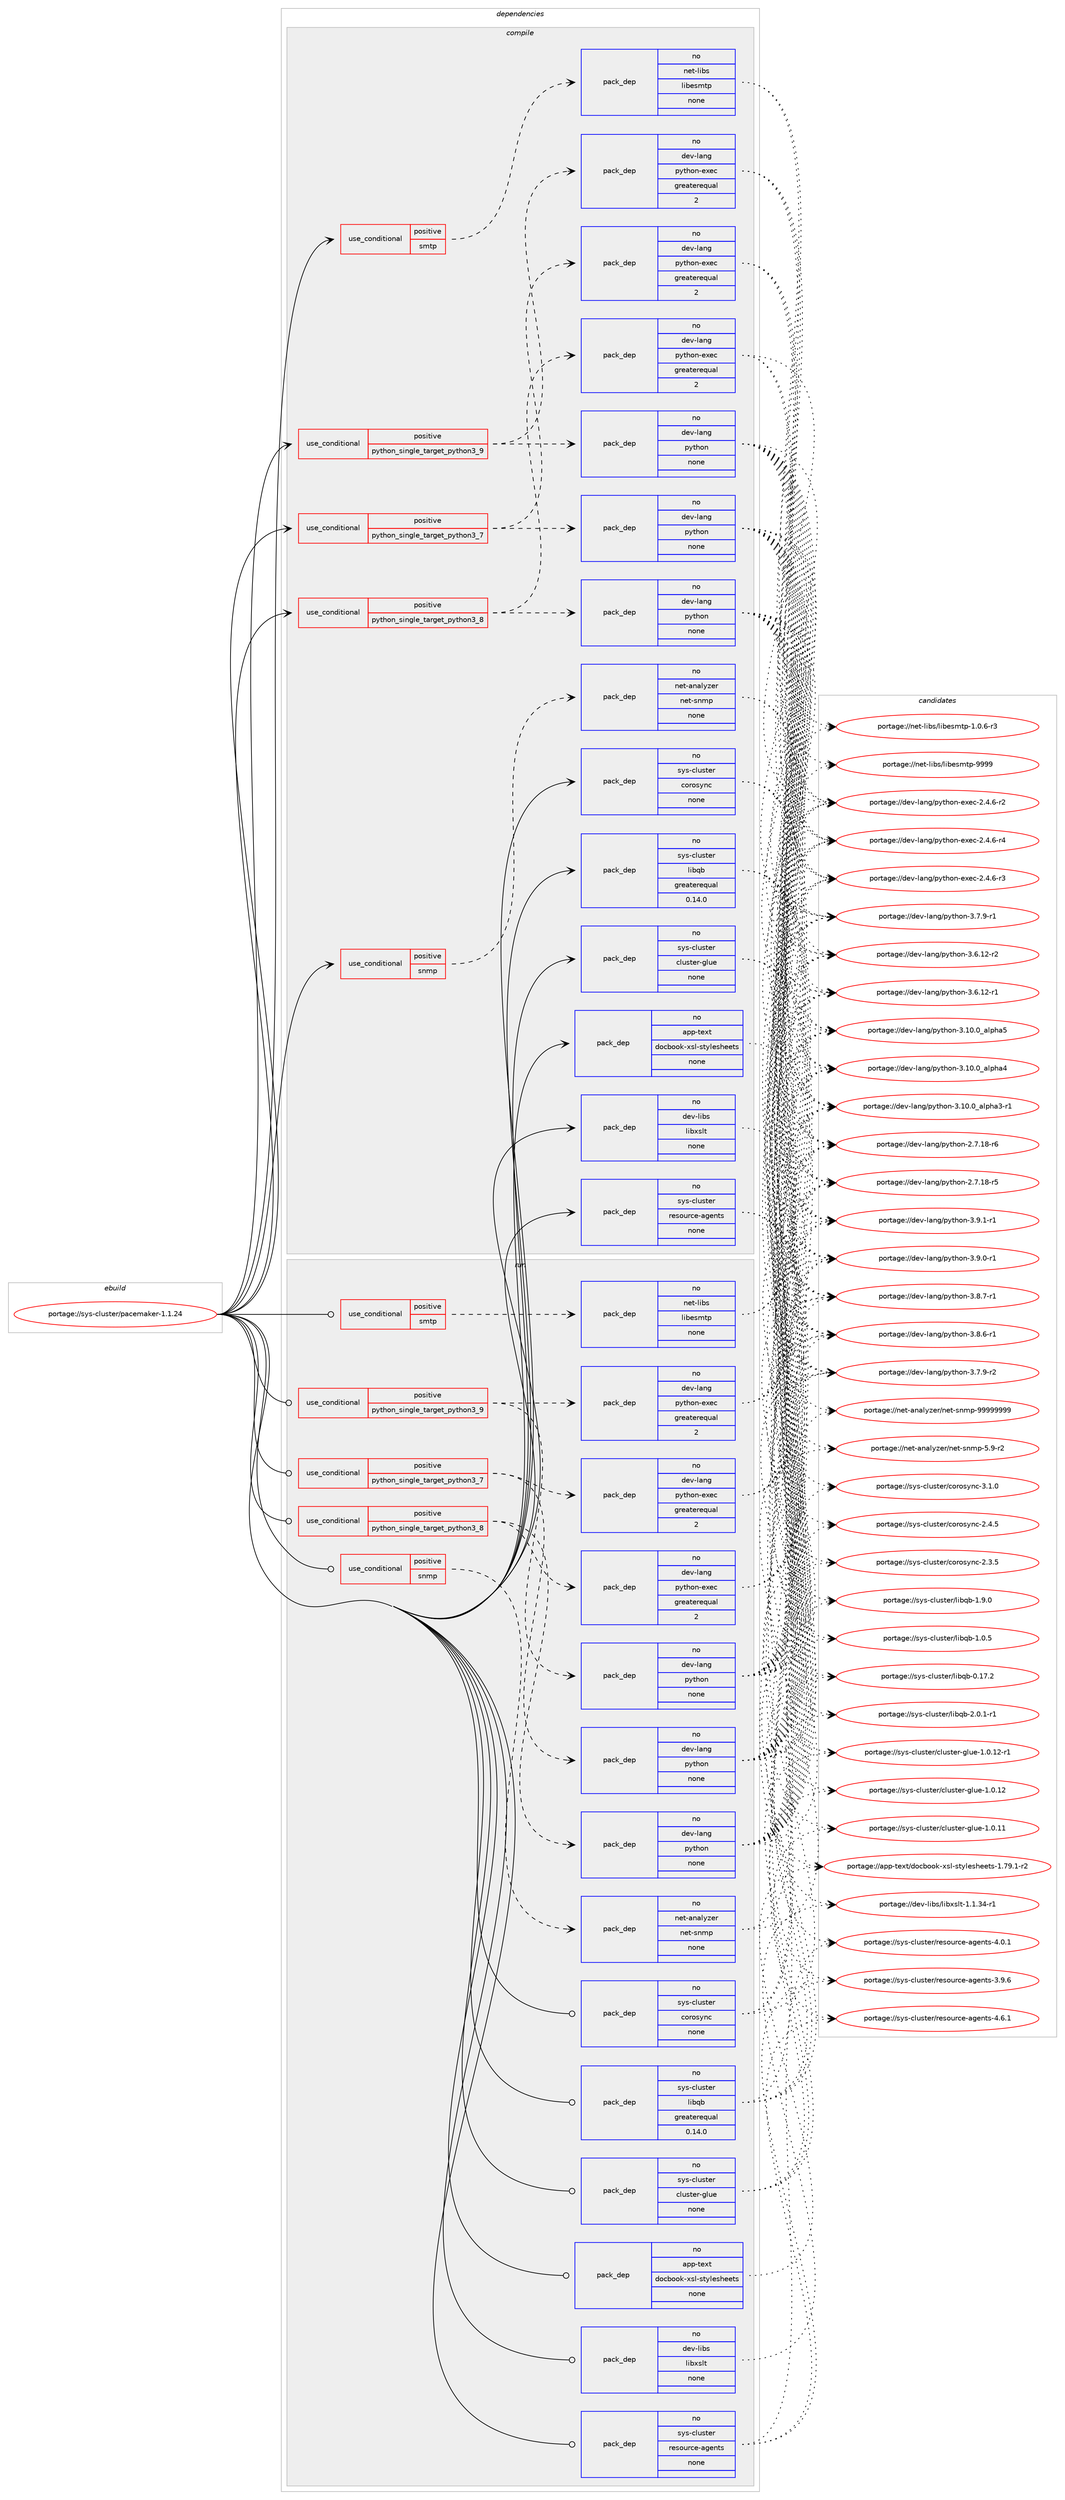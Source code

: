 digraph prolog {

# *************
# Graph options
# *************

newrank=true;
concentrate=true;
compound=true;
graph [rankdir=LR,fontname=Helvetica,fontsize=10,ranksep=1.5];#, ranksep=2.5, nodesep=0.2];
edge  [arrowhead=vee];
node  [fontname=Helvetica,fontsize=10];

# **********
# The ebuild
# **********

subgraph cluster_leftcol {
color=gray;
rank=same;
label=<<i>ebuild</i>>;
id [label="portage://sys-cluster/pacemaker-1.1.24", color=red, width=4, href="../sys-cluster/pacemaker-1.1.24.svg"];
}

# ****************
# The dependencies
# ****************

subgraph cluster_midcol {
color=gray;
label=<<i>dependencies</i>>;
subgraph cluster_compile {
fillcolor="#eeeeee";
style=filled;
label=<<i>compile</i>>;
subgraph cond2351 {
dependency7975 [label=<<TABLE BORDER="0" CELLBORDER="1" CELLSPACING="0" CELLPADDING="4"><TR><TD ROWSPAN="3" CELLPADDING="10">use_conditional</TD></TR><TR><TD>positive</TD></TR><TR><TD>python_single_target_python3_7</TD></TR></TABLE>>, shape=none, color=red];
subgraph pack5524 {
dependency7976 [label=<<TABLE BORDER="0" CELLBORDER="1" CELLSPACING="0" CELLPADDING="4" WIDTH="220"><TR><TD ROWSPAN="6" CELLPADDING="30">pack_dep</TD></TR><TR><TD WIDTH="110">no</TD></TR><TR><TD>dev-lang</TD></TR><TR><TD>python</TD></TR><TR><TD>none</TD></TR><TR><TD></TD></TR></TABLE>>, shape=none, color=blue];
}
dependency7975:e -> dependency7976:w [weight=20,style="dashed",arrowhead="vee"];
subgraph pack5525 {
dependency7977 [label=<<TABLE BORDER="0" CELLBORDER="1" CELLSPACING="0" CELLPADDING="4" WIDTH="220"><TR><TD ROWSPAN="6" CELLPADDING="30">pack_dep</TD></TR><TR><TD WIDTH="110">no</TD></TR><TR><TD>dev-lang</TD></TR><TR><TD>python-exec</TD></TR><TR><TD>greaterequal</TD></TR><TR><TD>2</TD></TR></TABLE>>, shape=none, color=blue];
}
dependency7975:e -> dependency7977:w [weight=20,style="dashed",arrowhead="vee"];
}
id:e -> dependency7975:w [weight=20,style="solid",arrowhead="vee"];
subgraph cond2352 {
dependency7978 [label=<<TABLE BORDER="0" CELLBORDER="1" CELLSPACING="0" CELLPADDING="4"><TR><TD ROWSPAN="3" CELLPADDING="10">use_conditional</TD></TR><TR><TD>positive</TD></TR><TR><TD>python_single_target_python3_8</TD></TR></TABLE>>, shape=none, color=red];
subgraph pack5526 {
dependency7979 [label=<<TABLE BORDER="0" CELLBORDER="1" CELLSPACING="0" CELLPADDING="4" WIDTH="220"><TR><TD ROWSPAN="6" CELLPADDING="30">pack_dep</TD></TR><TR><TD WIDTH="110">no</TD></TR><TR><TD>dev-lang</TD></TR><TR><TD>python</TD></TR><TR><TD>none</TD></TR><TR><TD></TD></TR></TABLE>>, shape=none, color=blue];
}
dependency7978:e -> dependency7979:w [weight=20,style="dashed",arrowhead="vee"];
subgraph pack5527 {
dependency7980 [label=<<TABLE BORDER="0" CELLBORDER="1" CELLSPACING="0" CELLPADDING="4" WIDTH="220"><TR><TD ROWSPAN="6" CELLPADDING="30">pack_dep</TD></TR><TR><TD WIDTH="110">no</TD></TR><TR><TD>dev-lang</TD></TR><TR><TD>python-exec</TD></TR><TR><TD>greaterequal</TD></TR><TR><TD>2</TD></TR></TABLE>>, shape=none, color=blue];
}
dependency7978:e -> dependency7980:w [weight=20,style="dashed",arrowhead="vee"];
}
id:e -> dependency7978:w [weight=20,style="solid",arrowhead="vee"];
subgraph cond2353 {
dependency7981 [label=<<TABLE BORDER="0" CELLBORDER="1" CELLSPACING="0" CELLPADDING="4"><TR><TD ROWSPAN="3" CELLPADDING="10">use_conditional</TD></TR><TR><TD>positive</TD></TR><TR><TD>python_single_target_python3_9</TD></TR></TABLE>>, shape=none, color=red];
subgraph pack5528 {
dependency7982 [label=<<TABLE BORDER="0" CELLBORDER="1" CELLSPACING="0" CELLPADDING="4" WIDTH="220"><TR><TD ROWSPAN="6" CELLPADDING="30">pack_dep</TD></TR><TR><TD WIDTH="110">no</TD></TR><TR><TD>dev-lang</TD></TR><TR><TD>python</TD></TR><TR><TD>none</TD></TR><TR><TD></TD></TR></TABLE>>, shape=none, color=blue];
}
dependency7981:e -> dependency7982:w [weight=20,style="dashed",arrowhead="vee"];
subgraph pack5529 {
dependency7983 [label=<<TABLE BORDER="0" CELLBORDER="1" CELLSPACING="0" CELLPADDING="4" WIDTH="220"><TR><TD ROWSPAN="6" CELLPADDING="30">pack_dep</TD></TR><TR><TD WIDTH="110">no</TD></TR><TR><TD>dev-lang</TD></TR><TR><TD>python-exec</TD></TR><TR><TD>greaterequal</TD></TR><TR><TD>2</TD></TR></TABLE>>, shape=none, color=blue];
}
dependency7981:e -> dependency7983:w [weight=20,style="dashed",arrowhead="vee"];
}
id:e -> dependency7981:w [weight=20,style="solid",arrowhead="vee"];
subgraph cond2354 {
dependency7984 [label=<<TABLE BORDER="0" CELLBORDER="1" CELLSPACING="0" CELLPADDING="4"><TR><TD ROWSPAN="3" CELLPADDING="10">use_conditional</TD></TR><TR><TD>positive</TD></TR><TR><TD>smtp</TD></TR></TABLE>>, shape=none, color=red];
subgraph pack5530 {
dependency7985 [label=<<TABLE BORDER="0" CELLBORDER="1" CELLSPACING="0" CELLPADDING="4" WIDTH="220"><TR><TD ROWSPAN="6" CELLPADDING="30">pack_dep</TD></TR><TR><TD WIDTH="110">no</TD></TR><TR><TD>net-libs</TD></TR><TR><TD>libesmtp</TD></TR><TR><TD>none</TD></TR><TR><TD></TD></TR></TABLE>>, shape=none, color=blue];
}
dependency7984:e -> dependency7985:w [weight=20,style="dashed",arrowhead="vee"];
}
id:e -> dependency7984:w [weight=20,style="solid",arrowhead="vee"];
subgraph cond2355 {
dependency7986 [label=<<TABLE BORDER="0" CELLBORDER="1" CELLSPACING="0" CELLPADDING="4"><TR><TD ROWSPAN="3" CELLPADDING="10">use_conditional</TD></TR><TR><TD>positive</TD></TR><TR><TD>snmp</TD></TR></TABLE>>, shape=none, color=red];
subgraph pack5531 {
dependency7987 [label=<<TABLE BORDER="0" CELLBORDER="1" CELLSPACING="0" CELLPADDING="4" WIDTH="220"><TR><TD ROWSPAN="6" CELLPADDING="30">pack_dep</TD></TR><TR><TD WIDTH="110">no</TD></TR><TR><TD>net-analyzer</TD></TR><TR><TD>net-snmp</TD></TR><TR><TD>none</TD></TR><TR><TD></TD></TR></TABLE>>, shape=none, color=blue];
}
dependency7986:e -> dependency7987:w [weight=20,style="dashed",arrowhead="vee"];
}
id:e -> dependency7986:w [weight=20,style="solid",arrowhead="vee"];
subgraph pack5532 {
dependency7988 [label=<<TABLE BORDER="0" CELLBORDER="1" CELLSPACING="0" CELLPADDING="4" WIDTH="220"><TR><TD ROWSPAN="6" CELLPADDING="30">pack_dep</TD></TR><TR><TD WIDTH="110">no</TD></TR><TR><TD>app-text</TD></TR><TR><TD>docbook-xsl-stylesheets</TD></TR><TR><TD>none</TD></TR><TR><TD></TD></TR></TABLE>>, shape=none, color=blue];
}
id:e -> dependency7988:w [weight=20,style="solid",arrowhead="vee"];
subgraph pack5533 {
dependency7989 [label=<<TABLE BORDER="0" CELLBORDER="1" CELLSPACING="0" CELLPADDING="4" WIDTH="220"><TR><TD ROWSPAN="6" CELLPADDING="30">pack_dep</TD></TR><TR><TD WIDTH="110">no</TD></TR><TR><TD>dev-libs</TD></TR><TR><TD>libxslt</TD></TR><TR><TD>none</TD></TR><TR><TD></TD></TR></TABLE>>, shape=none, color=blue];
}
id:e -> dependency7989:w [weight=20,style="solid",arrowhead="vee"];
subgraph pack5534 {
dependency7990 [label=<<TABLE BORDER="0" CELLBORDER="1" CELLSPACING="0" CELLPADDING="4" WIDTH="220"><TR><TD ROWSPAN="6" CELLPADDING="30">pack_dep</TD></TR><TR><TD WIDTH="110">no</TD></TR><TR><TD>sys-cluster</TD></TR><TR><TD>cluster-glue</TD></TR><TR><TD>none</TD></TR><TR><TD></TD></TR></TABLE>>, shape=none, color=blue];
}
id:e -> dependency7990:w [weight=20,style="solid",arrowhead="vee"];
subgraph pack5535 {
dependency7991 [label=<<TABLE BORDER="0" CELLBORDER="1" CELLSPACING="0" CELLPADDING="4" WIDTH="220"><TR><TD ROWSPAN="6" CELLPADDING="30">pack_dep</TD></TR><TR><TD WIDTH="110">no</TD></TR><TR><TD>sys-cluster</TD></TR><TR><TD>corosync</TD></TR><TR><TD>none</TD></TR><TR><TD></TD></TR></TABLE>>, shape=none, color=blue];
}
id:e -> dependency7991:w [weight=20,style="solid",arrowhead="vee"];
subgraph pack5536 {
dependency7992 [label=<<TABLE BORDER="0" CELLBORDER="1" CELLSPACING="0" CELLPADDING="4" WIDTH="220"><TR><TD ROWSPAN="6" CELLPADDING="30">pack_dep</TD></TR><TR><TD WIDTH="110">no</TD></TR><TR><TD>sys-cluster</TD></TR><TR><TD>libqb</TD></TR><TR><TD>greaterequal</TD></TR><TR><TD>0.14.0</TD></TR></TABLE>>, shape=none, color=blue];
}
id:e -> dependency7992:w [weight=20,style="solid",arrowhead="vee"];
subgraph pack5537 {
dependency7993 [label=<<TABLE BORDER="0" CELLBORDER="1" CELLSPACING="0" CELLPADDING="4" WIDTH="220"><TR><TD ROWSPAN="6" CELLPADDING="30">pack_dep</TD></TR><TR><TD WIDTH="110">no</TD></TR><TR><TD>sys-cluster</TD></TR><TR><TD>resource-agents</TD></TR><TR><TD>none</TD></TR><TR><TD></TD></TR></TABLE>>, shape=none, color=blue];
}
id:e -> dependency7993:w [weight=20,style="solid",arrowhead="vee"];
}
subgraph cluster_compileandrun {
fillcolor="#eeeeee";
style=filled;
label=<<i>compile and run</i>>;
}
subgraph cluster_run {
fillcolor="#eeeeee";
style=filled;
label=<<i>run</i>>;
subgraph cond2356 {
dependency7994 [label=<<TABLE BORDER="0" CELLBORDER="1" CELLSPACING="0" CELLPADDING="4"><TR><TD ROWSPAN="3" CELLPADDING="10">use_conditional</TD></TR><TR><TD>positive</TD></TR><TR><TD>python_single_target_python3_7</TD></TR></TABLE>>, shape=none, color=red];
subgraph pack5538 {
dependency7995 [label=<<TABLE BORDER="0" CELLBORDER="1" CELLSPACING="0" CELLPADDING="4" WIDTH="220"><TR><TD ROWSPAN="6" CELLPADDING="30">pack_dep</TD></TR><TR><TD WIDTH="110">no</TD></TR><TR><TD>dev-lang</TD></TR><TR><TD>python</TD></TR><TR><TD>none</TD></TR><TR><TD></TD></TR></TABLE>>, shape=none, color=blue];
}
dependency7994:e -> dependency7995:w [weight=20,style="dashed",arrowhead="vee"];
subgraph pack5539 {
dependency7996 [label=<<TABLE BORDER="0" CELLBORDER="1" CELLSPACING="0" CELLPADDING="4" WIDTH="220"><TR><TD ROWSPAN="6" CELLPADDING="30">pack_dep</TD></TR><TR><TD WIDTH="110">no</TD></TR><TR><TD>dev-lang</TD></TR><TR><TD>python-exec</TD></TR><TR><TD>greaterequal</TD></TR><TR><TD>2</TD></TR></TABLE>>, shape=none, color=blue];
}
dependency7994:e -> dependency7996:w [weight=20,style="dashed",arrowhead="vee"];
}
id:e -> dependency7994:w [weight=20,style="solid",arrowhead="odot"];
subgraph cond2357 {
dependency7997 [label=<<TABLE BORDER="0" CELLBORDER="1" CELLSPACING="0" CELLPADDING="4"><TR><TD ROWSPAN="3" CELLPADDING="10">use_conditional</TD></TR><TR><TD>positive</TD></TR><TR><TD>python_single_target_python3_8</TD></TR></TABLE>>, shape=none, color=red];
subgraph pack5540 {
dependency7998 [label=<<TABLE BORDER="0" CELLBORDER="1" CELLSPACING="0" CELLPADDING="4" WIDTH="220"><TR><TD ROWSPAN="6" CELLPADDING="30">pack_dep</TD></TR><TR><TD WIDTH="110">no</TD></TR><TR><TD>dev-lang</TD></TR><TR><TD>python</TD></TR><TR><TD>none</TD></TR><TR><TD></TD></TR></TABLE>>, shape=none, color=blue];
}
dependency7997:e -> dependency7998:w [weight=20,style="dashed",arrowhead="vee"];
subgraph pack5541 {
dependency7999 [label=<<TABLE BORDER="0" CELLBORDER="1" CELLSPACING="0" CELLPADDING="4" WIDTH="220"><TR><TD ROWSPAN="6" CELLPADDING="30">pack_dep</TD></TR><TR><TD WIDTH="110">no</TD></TR><TR><TD>dev-lang</TD></TR><TR><TD>python-exec</TD></TR><TR><TD>greaterequal</TD></TR><TR><TD>2</TD></TR></TABLE>>, shape=none, color=blue];
}
dependency7997:e -> dependency7999:w [weight=20,style="dashed",arrowhead="vee"];
}
id:e -> dependency7997:w [weight=20,style="solid",arrowhead="odot"];
subgraph cond2358 {
dependency8000 [label=<<TABLE BORDER="0" CELLBORDER="1" CELLSPACING="0" CELLPADDING="4"><TR><TD ROWSPAN="3" CELLPADDING="10">use_conditional</TD></TR><TR><TD>positive</TD></TR><TR><TD>python_single_target_python3_9</TD></TR></TABLE>>, shape=none, color=red];
subgraph pack5542 {
dependency8001 [label=<<TABLE BORDER="0" CELLBORDER="1" CELLSPACING="0" CELLPADDING="4" WIDTH="220"><TR><TD ROWSPAN="6" CELLPADDING="30">pack_dep</TD></TR><TR><TD WIDTH="110">no</TD></TR><TR><TD>dev-lang</TD></TR><TR><TD>python</TD></TR><TR><TD>none</TD></TR><TR><TD></TD></TR></TABLE>>, shape=none, color=blue];
}
dependency8000:e -> dependency8001:w [weight=20,style="dashed",arrowhead="vee"];
subgraph pack5543 {
dependency8002 [label=<<TABLE BORDER="0" CELLBORDER="1" CELLSPACING="0" CELLPADDING="4" WIDTH="220"><TR><TD ROWSPAN="6" CELLPADDING="30">pack_dep</TD></TR><TR><TD WIDTH="110">no</TD></TR><TR><TD>dev-lang</TD></TR><TR><TD>python-exec</TD></TR><TR><TD>greaterequal</TD></TR><TR><TD>2</TD></TR></TABLE>>, shape=none, color=blue];
}
dependency8000:e -> dependency8002:w [weight=20,style="dashed",arrowhead="vee"];
}
id:e -> dependency8000:w [weight=20,style="solid",arrowhead="odot"];
subgraph cond2359 {
dependency8003 [label=<<TABLE BORDER="0" CELLBORDER="1" CELLSPACING="0" CELLPADDING="4"><TR><TD ROWSPAN="3" CELLPADDING="10">use_conditional</TD></TR><TR><TD>positive</TD></TR><TR><TD>smtp</TD></TR></TABLE>>, shape=none, color=red];
subgraph pack5544 {
dependency8004 [label=<<TABLE BORDER="0" CELLBORDER="1" CELLSPACING="0" CELLPADDING="4" WIDTH="220"><TR><TD ROWSPAN="6" CELLPADDING="30">pack_dep</TD></TR><TR><TD WIDTH="110">no</TD></TR><TR><TD>net-libs</TD></TR><TR><TD>libesmtp</TD></TR><TR><TD>none</TD></TR><TR><TD></TD></TR></TABLE>>, shape=none, color=blue];
}
dependency8003:e -> dependency8004:w [weight=20,style="dashed",arrowhead="vee"];
}
id:e -> dependency8003:w [weight=20,style="solid",arrowhead="odot"];
subgraph cond2360 {
dependency8005 [label=<<TABLE BORDER="0" CELLBORDER="1" CELLSPACING="0" CELLPADDING="4"><TR><TD ROWSPAN="3" CELLPADDING="10">use_conditional</TD></TR><TR><TD>positive</TD></TR><TR><TD>snmp</TD></TR></TABLE>>, shape=none, color=red];
subgraph pack5545 {
dependency8006 [label=<<TABLE BORDER="0" CELLBORDER="1" CELLSPACING="0" CELLPADDING="4" WIDTH="220"><TR><TD ROWSPAN="6" CELLPADDING="30">pack_dep</TD></TR><TR><TD WIDTH="110">no</TD></TR><TR><TD>net-analyzer</TD></TR><TR><TD>net-snmp</TD></TR><TR><TD>none</TD></TR><TR><TD></TD></TR></TABLE>>, shape=none, color=blue];
}
dependency8005:e -> dependency8006:w [weight=20,style="dashed",arrowhead="vee"];
}
id:e -> dependency8005:w [weight=20,style="solid",arrowhead="odot"];
subgraph pack5546 {
dependency8007 [label=<<TABLE BORDER="0" CELLBORDER="1" CELLSPACING="0" CELLPADDING="4" WIDTH="220"><TR><TD ROWSPAN="6" CELLPADDING="30">pack_dep</TD></TR><TR><TD WIDTH="110">no</TD></TR><TR><TD>app-text</TD></TR><TR><TD>docbook-xsl-stylesheets</TD></TR><TR><TD>none</TD></TR><TR><TD></TD></TR></TABLE>>, shape=none, color=blue];
}
id:e -> dependency8007:w [weight=20,style="solid",arrowhead="odot"];
subgraph pack5547 {
dependency8008 [label=<<TABLE BORDER="0" CELLBORDER="1" CELLSPACING="0" CELLPADDING="4" WIDTH="220"><TR><TD ROWSPAN="6" CELLPADDING="30">pack_dep</TD></TR><TR><TD WIDTH="110">no</TD></TR><TR><TD>dev-libs</TD></TR><TR><TD>libxslt</TD></TR><TR><TD>none</TD></TR><TR><TD></TD></TR></TABLE>>, shape=none, color=blue];
}
id:e -> dependency8008:w [weight=20,style="solid",arrowhead="odot"];
subgraph pack5548 {
dependency8009 [label=<<TABLE BORDER="0" CELLBORDER="1" CELLSPACING="0" CELLPADDING="4" WIDTH="220"><TR><TD ROWSPAN="6" CELLPADDING="30">pack_dep</TD></TR><TR><TD WIDTH="110">no</TD></TR><TR><TD>sys-cluster</TD></TR><TR><TD>cluster-glue</TD></TR><TR><TD>none</TD></TR><TR><TD></TD></TR></TABLE>>, shape=none, color=blue];
}
id:e -> dependency8009:w [weight=20,style="solid",arrowhead="odot"];
subgraph pack5549 {
dependency8010 [label=<<TABLE BORDER="0" CELLBORDER="1" CELLSPACING="0" CELLPADDING="4" WIDTH="220"><TR><TD ROWSPAN="6" CELLPADDING="30">pack_dep</TD></TR><TR><TD WIDTH="110">no</TD></TR><TR><TD>sys-cluster</TD></TR><TR><TD>corosync</TD></TR><TR><TD>none</TD></TR><TR><TD></TD></TR></TABLE>>, shape=none, color=blue];
}
id:e -> dependency8010:w [weight=20,style="solid",arrowhead="odot"];
subgraph pack5550 {
dependency8011 [label=<<TABLE BORDER="0" CELLBORDER="1" CELLSPACING="0" CELLPADDING="4" WIDTH="220"><TR><TD ROWSPAN="6" CELLPADDING="30">pack_dep</TD></TR><TR><TD WIDTH="110">no</TD></TR><TR><TD>sys-cluster</TD></TR><TR><TD>libqb</TD></TR><TR><TD>greaterequal</TD></TR><TR><TD>0.14.0</TD></TR></TABLE>>, shape=none, color=blue];
}
id:e -> dependency8011:w [weight=20,style="solid",arrowhead="odot"];
subgraph pack5551 {
dependency8012 [label=<<TABLE BORDER="0" CELLBORDER="1" CELLSPACING="0" CELLPADDING="4" WIDTH="220"><TR><TD ROWSPAN="6" CELLPADDING="30">pack_dep</TD></TR><TR><TD WIDTH="110">no</TD></TR><TR><TD>sys-cluster</TD></TR><TR><TD>resource-agents</TD></TR><TR><TD>none</TD></TR><TR><TD></TD></TR></TABLE>>, shape=none, color=blue];
}
id:e -> dependency8012:w [weight=20,style="solid",arrowhead="odot"];
}
}

# **************
# The candidates
# **************

subgraph cluster_choices {
rank=same;
color=gray;
label=<<i>candidates</i>>;

subgraph choice5524 {
color=black;
nodesep=1;
choice1001011184510897110103471121211161041111104551465746494511449 [label="portage://dev-lang/python-3.9.1-r1", color=red, width=4,href="../dev-lang/python-3.9.1-r1.svg"];
choice1001011184510897110103471121211161041111104551465746484511449 [label="portage://dev-lang/python-3.9.0-r1", color=red, width=4,href="../dev-lang/python-3.9.0-r1.svg"];
choice1001011184510897110103471121211161041111104551465646554511449 [label="portage://dev-lang/python-3.8.7-r1", color=red, width=4,href="../dev-lang/python-3.8.7-r1.svg"];
choice1001011184510897110103471121211161041111104551465646544511449 [label="portage://dev-lang/python-3.8.6-r1", color=red, width=4,href="../dev-lang/python-3.8.6-r1.svg"];
choice1001011184510897110103471121211161041111104551465546574511450 [label="portage://dev-lang/python-3.7.9-r2", color=red, width=4,href="../dev-lang/python-3.7.9-r2.svg"];
choice1001011184510897110103471121211161041111104551465546574511449 [label="portage://dev-lang/python-3.7.9-r1", color=red, width=4,href="../dev-lang/python-3.7.9-r1.svg"];
choice100101118451089711010347112121116104111110455146544649504511450 [label="portage://dev-lang/python-3.6.12-r2", color=red, width=4,href="../dev-lang/python-3.6.12-r2.svg"];
choice100101118451089711010347112121116104111110455146544649504511449 [label="portage://dev-lang/python-3.6.12-r1", color=red, width=4,href="../dev-lang/python-3.6.12-r1.svg"];
choice1001011184510897110103471121211161041111104551464948464895971081121049753 [label="portage://dev-lang/python-3.10.0_alpha5", color=red, width=4,href="../dev-lang/python-3.10.0_alpha5.svg"];
choice1001011184510897110103471121211161041111104551464948464895971081121049752 [label="portage://dev-lang/python-3.10.0_alpha4", color=red, width=4,href="../dev-lang/python-3.10.0_alpha4.svg"];
choice10010111845108971101034711212111610411111045514649484648959710811210497514511449 [label="portage://dev-lang/python-3.10.0_alpha3-r1", color=red, width=4,href="../dev-lang/python-3.10.0_alpha3-r1.svg"];
choice100101118451089711010347112121116104111110455046554649564511454 [label="portage://dev-lang/python-2.7.18-r6", color=red, width=4,href="../dev-lang/python-2.7.18-r6.svg"];
choice100101118451089711010347112121116104111110455046554649564511453 [label="portage://dev-lang/python-2.7.18-r5", color=red, width=4,href="../dev-lang/python-2.7.18-r5.svg"];
dependency7976:e -> choice1001011184510897110103471121211161041111104551465746494511449:w [style=dotted,weight="100"];
dependency7976:e -> choice1001011184510897110103471121211161041111104551465746484511449:w [style=dotted,weight="100"];
dependency7976:e -> choice1001011184510897110103471121211161041111104551465646554511449:w [style=dotted,weight="100"];
dependency7976:e -> choice1001011184510897110103471121211161041111104551465646544511449:w [style=dotted,weight="100"];
dependency7976:e -> choice1001011184510897110103471121211161041111104551465546574511450:w [style=dotted,weight="100"];
dependency7976:e -> choice1001011184510897110103471121211161041111104551465546574511449:w [style=dotted,weight="100"];
dependency7976:e -> choice100101118451089711010347112121116104111110455146544649504511450:w [style=dotted,weight="100"];
dependency7976:e -> choice100101118451089711010347112121116104111110455146544649504511449:w [style=dotted,weight="100"];
dependency7976:e -> choice1001011184510897110103471121211161041111104551464948464895971081121049753:w [style=dotted,weight="100"];
dependency7976:e -> choice1001011184510897110103471121211161041111104551464948464895971081121049752:w [style=dotted,weight="100"];
dependency7976:e -> choice10010111845108971101034711212111610411111045514649484648959710811210497514511449:w [style=dotted,weight="100"];
dependency7976:e -> choice100101118451089711010347112121116104111110455046554649564511454:w [style=dotted,weight="100"];
dependency7976:e -> choice100101118451089711010347112121116104111110455046554649564511453:w [style=dotted,weight="100"];
}
subgraph choice5525 {
color=black;
nodesep=1;
choice10010111845108971101034711212111610411111045101120101994550465246544511452 [label="portage://dev-lang/python-exec-2.4.6-r4", color=red, width=4,href="../dev-lang/python-exec-2.4.6-r4.svg"];
choice10010111845108971101034711212111610411111045101120101994550465246544511451 [label="portage://dev-lang/python-exec-2.4.6-r3", color=red, width=4,href="../dev-lang/python-exec-2.4.6-r3.svg"];
choice10010111845108971101034711212111610411111045101120101994550465246544511450 [label="portage://dev-lang/python-exec-2.4.6-r2", color=red, width=4,href="../dev-lang/python-exec-2.4.6-r2.svg"];
dependency7977:e -> choice10010111845108971101034711212111610411111045101120101994550465246544511452:w [style=dotted,weight="100"];
dependency7977:e -> choice10010111845108971101034711212111610411111045101120101994550465246544511451:w [style=dotted,weight="100"];
dependency7977:e -> choice10010111845108971101034711212111610411111045101120101994550465246544511450:w [style=dotted,weight="100"];
}
subgraph choice5526 {
color=black;
nodesep=1;
choice1001011184510897110103471121211161041111104551465746494511449 [label="portage://dev-lang/python-3.9.1-r1", color=red, width=4,href="../dev-lang/python-3.9.1-r1.svg"];
choice1001011184510897110103471121211161041111104551465746484511449 [label="portage://dev-lang/python-3.9.0-r1", color=red, width=4,href="../dev-lang/python-3.9.0-r1.svg"];
choice1001011184510897110103471121211161041111104551465646554511449 [label="portage://dev-lang/python-3.8.7-r1", color=red, width=4,href="../dev-lang/python-3.8.7-r1.svg"];
choice1001011184510897110103471121211161041111104551465646544511449 [label="portage://dev-lang/python-3.8.6-r1", color=red, width=4,href="../dev-lang/python-3.8.6-r1.svg"];
choice1001011184510897110103471121211161041111104551465546574511450 [label="portage://dev-lang/python-3.7.9-r2", color=red, width=4,href="../dev-lang/python-3.7.9-r2.svg"];
choice1001011184510897110103471121211161041111104551465546574511449 [label="portage://dev-lang/python-3.7.9-r1", color=red, width=4,href="../dev-lang/python-3.7.9-r1.svg"];
choice100101118451089711010347112121116104111110455146544649504511450 [label="portage://dev-lang/python-3.6.12-r2", color=red, width=4,href="../dev-lang/python-3.6.12-r2.svg"];
choice100101118451089711010347112121116104111110455146544649504511449 [label="portage://dev-lang/python-3.6.12-r1", color=red, width=4,href="../dev-lang/python-3.6.12-r1.svg"];
choice1001011184510897110103471121211161041111104551464948464895971081121049753 [label="portage://dev-lang/python-3.10.0_alpha5", color=red, width=4,href="../dev-lang/python-3.10.0_alpha5.svg"];
choice1001011184510897110103471121211161041111104551464948464895971081121049752 [label="portage://dev-lang/python-3.10.0_alpha4", color=red, width=4,href="../dev-lang/python-3.10.0_alpha4.svg"];
choice10010111845108971101034711212111610411111045514649484648959710811210497514511449 [label="portage://dev-lang/python-3.10.0_alpha3-r1", color=red, width=4,href="../dev-lang/python-3.10.0_alpha3-r1.svg"];
choice100101118451089711010347112121116104111110455046554649564511454 [label="portage://dev-lang/python-2.7.18-r6", color=red, width=4,href="../dev-lang/python-2.7.18-r6.svg"];
choice100101118451089711010347112121116104111110455046554649564511453 [label="portage://dev-lang/python-2.7.18-r5", color=red, width=4,href="../dev-lang/python-2.7.18-r5.svg"];
dependency7979:e -> choice1001011184510897110103471121211161041111104551465746494511449:w [style=dotted,weight="100"];
dependency7979:e -> choice1001011184510897110103471121211161041111104551465746484511449:w [style=dotted,weight="100"];
dependency7979:e -> choice1001011184510897110103471121211161041111104551465646554511449:w [style=dotted,weight="100"];
dependency7979:e -> choice1001011184510897110103471121211161041111104551465646544511449:w [style=dotted,weight="100"];
dependency7979:e -> choice1001011184510897110103471121211161041111104551465546574511450:w [style=dotted,weight="100"];
dependency7979:e -> choice1001011184510897110103471121211161041111104551465546574511449:w [style=dotted,weight="100"];
dependency7979:e -> choice100101118451089711010347112121116104111110455146544649504511450:w [style=dotted,weight="100"];
dependency7979:e -> choice100101118451089711010347112121116104111110455146544649504511449:w [style=dotted,weight="100"];
dependency7979:e -> choice1001011184510897110103471121211161041111104551464948464895971081121049753:w [style=dotted,weight="100"];
dependency7979:e -> choice1001011184510897110103471121211161041111104551464948464895971081121049752:w [style=dotted,weight="100"];
dependency7979:e -> choice10010111845108971101034711212111610411111045514649484648959710811210497514511449:w [style=dotted,weight="100"];
dependency7979:e -> choice100101118451089711010347112121116104111110455046554649564511454:w [style=dotted,weight="100"];
dependency7979:e -> choice100101118451089711010347112121116104111110455046554649564511453:w [style=dotted,weight="100"];
}
subgraph choice5527 {
color=black;
nodesep=1;
choice10010111845108971101034711212111610411111045101120101994550465246544511452 [label="portage://dev-lang/python-exec-2.4.6-r4", color=red, width=4,href="../dev-lang/python-exec-2.4.6-r4.svg"];
choice10010111845108971101034711212111610411111045101120101994550465246544511451 [label="portage://dev-lang/python-exec-2.4.6-r3", color=red, width=4,href="../dev-lang/python-exec-2.4.6-r3.svg"];
choice10010111845108971101034711212111610411111045101120101994550465246544511450 [label="portage://dev-lang/python-exec-2.4.6-r2", color=red, width=4,href="../dev-lang/python-exec-2.4.6-r2.svg"];
dependency7980:e -> choice10010111845108971101034711212111610411111045101120101994550465246544511452:w [style=dotted,weight="100"];
dependency7980:e -> choice10010111845108971101034711212111610411111045101120101994550465246544511451:w [style=dotted,weight="100"];
dependency7980:e -> choice10010111845108971101034711212111610411111045101120101994550465246544511450:w [style=dotted,weight="100"];
}
subgraph choice5528 {
color=black;
nodesep=1;
choice1001011184510897110103471121211161041111104551465746494511449 [label="portage://dev-lang/python-3.9.1-r1", color=red, width=4,href="../dev-lang/python-3.9.1-r1.svg"];
choice1001011184510897110103471121211161041111104551465746484511449 [label="portage://dev-lang/python-3.9.0-r1", color=red, width=4,href="../dev-lang/python-3.9.0-r1.svg"];
choice1001011184510897110103471121211161041111104551465646554511449 [label="portage://dev-lang/python-3.8.7-r1", color=red, width=4,href="../dev-lang/python-3.8.7-r1.svg"];
choice1001011184510897110103471121211161041111104551465646544511449 [label="portage://dev-lang/python-3.8.6-r1", color=red, width=4,href="../dev-lang/python-3.8.6-r1.svg"];
choice1001011184510897110103471121211161041111104551465546574511450 [label="portage://dev-lang/python-3.7.9-r2", color=red, width=4,href="../dev-lang/python-3.7.9-r2.svg"];
choice1001011184510897110103471121211161041111104551465546574511449 [label="portage://dev-lang/python-3.7.9-r1", color=red, width=4,href="../dev-lang/python-3.7.9-r1.svg"];
choice100101118451089711010347112121116104111110455146544649504511450 [label="portage://dev-lang/python-3.6.12-r2", color=red, width=4,href="../dev-lang/python-3.6.12-r2.svg"];
choice100101118451089711010347112121116104111110455146544649504511449 [label="portage://dev-lang/python-3.6.12-r1", color=red, width=4,href="../dev-lang/python-3.6.12-r1.svg"];
choice1001011184510897110103471121211161041111104551464948464895971081121049753 [label="portage://dev-lang/python-3.10.0_alpha5", color=red, width=4,href="../dev-lang/python-3.10.0_alpha5.svg"];
choice1001011184510897110103471121211161041111104551464948464895971081121049752 [label="portage://dev-lang/python-3.10.0_alpha4", color=red, width=4,href="../dev-lang/python-3.10.0_alpha4.svg"];
choice10010111845108971101034711212111610411111045514649484648959710811210497514511449 [label="portage://dev-lang/python-3.10.0_alpha3-r1", color=red, width=4,href="../dev-lang/python-3.10.0_alpha3-r1.svg"];
choice100101118451089711010347112121116104111110455046554649564511454 [label="portage://dev-lang/python-2.7.18-r6", color=red, width=4,href="../dev-lang/python-2.7.18-r6.svg"];
choice100101118451089711010347112121116104111110455046554649564511453 [label="portage://dev-lang/python-2.7.18-r5", color=red, width=4,href="../dev-lang/python-2.7.18-r5.svg"];
dependency7982:e -> choice1001011184510897110103471121211161041111104551465746494511449:w [style=dotted,weight="100"];
dependency7982:e -> choice1001011184510897110103471121211161041111104551465746484511449:w [style=dotted,weight="100"];
dependency7982:e -> choice1001011184510897110103471121211161041111104551465646554511449:w [style=dotted,weight="100"];
dependency7982:e -> choice1001011184510897110103471121211161041111104551465646544511449:w [style=dotted,weight="100"];
dependency7982:e -> choice1001011184510897110103471121211161041111104551465546574511450:w [style=dotted,weight="100"];
dependency7982:e -> choice1001011184510897110103471121211161041111104551465546574511449:w [style=dotted,weight="100"];
dependency7982:e -> choice100101118451089711010347112121116104111110455146544649504511450:w [style=dotted,weight="100"];
dependency7982:e -> choice100101118451089711010347112121116104111110455146544649504511449:w [style=dotted,weight="100"];
dependency7982:e -> choice1001011184510897110103471121211161041111104551464948464895971081121049753:w [style=dotted,weight="100"];
dependency7982:e -> choice1001011184510897110103471121211161041111104551464948464895971081121049752:w [style=dotted,weight="100"];
dependency7982:e -> choice10010111845108971101034711212111610411111045514649484648959710811210497514511449:w [style=dotted,weight="100"];
dependency7982:e -> choice100101118451089711010347112121116104111110455046554649564511454:w [style=dotted,weight="100"];
dependency7982:e -> choice100101118451089711010347112121116104111110455046554649564511453:w [style=dotted,weight="100"];
}
subgraph choice5529 {
color=black;
nodesep=1;
choice10010111845108971101034711212111610411111045101120101994550465246544511452 [label="portage://dev-lang/python-exec-2.4.6-r4", color=red, width=4,href="../dev-lang/python-exec-2.4.6-r4.svg"];
choice10010111845108971101034711212111610411111045101120101994550465246544511451 [label="portage://dev-lang/python-exec-2.4.6-r3", color=red, width=4,href="../dev-lang/python-exec-2.4.6-r3.svg"];
choice10010111845108971101034711212111610411111045101120101994550465246544511450 [label="portage://dev-lang/python-exec-2.4.6-r2", color=red, width=4,href="../dev-lang/python-exec-2.4.6-r2.svg"];
dependency7983:e -> choice10010111845108971101034711212111610411111045101120101994550465246544511452:w [style=dotted,weight="100"];
dependency7983:e -> choice10010111845108971101034711212111610411111045101120101994550465246544511451:w [style=dotted,weight="100"];
dependency7983:e -> choice10010111845108971101034711212111610411111045101120101994550465246544511450:w [style=dotted,weight="100"];
}
subgraph choice5530 {
color=black;
nodesep=1;
choice110101116451081059811547108105981011151091161124557575757 [label="portage://net-libs/libesmtp-9999", color=red, width=4,href="../net-libs/libesmtp-9999.svg"];
choice110101116451081059811547108105981011151091161124549464846544511451 [label="portage://net-libs/libesmtp-1.0.6-r3", color=red, width=4,href="../net-libs/libesmtp-1.0.6-r3.svg"];
dependency7985:e -> choice110101116451081059811547108105981011151091161124557575757:w [style=dotted,weight="100"];
dependency7985:e -> choice110101116451081059811547108105981011151091161124549464846544511451:w [style=dotted,weight="100"];
}
subgraph choice5531 {
color=black;
nodesep=1;
choice1101011164597110971081211221011144711010111645115110109112455757575757575757 [label="portage://net-analyzer/net-snmp-99999999", color=red, width=4,href="../net-analyzer/net-snmp-99999999.svg"];
choice1101011164597110971081211221011144711010111645115110109112455346574511450 [label="portage://net-analyzer/net-snmp-5.9-r2", color=red, width=4,href="../net-analyzer/net-snmp-5.9-r2.svg"];
dependency7987:e -> choice1101011164597110971081211221011144711010111645115110109112455757575757575757:w [style=dotted,weight="100"];
dependency7987:e -> choice1101011164597110971081211221011144711010111645115110109112455346574511450:w [style=dotted,weight="100"];
}
subgraph choice5532 {
color=black;
nodesep=1;
choice97112112451161011201164710011199981111111074512011510845115116121108101115104101101116115454946555746494511450 [label="portage://app-text/docbook-xsl-stylesheets-1.79.1-r2", color=red, width=4,href="../app-text/docbook-xsl-stylesheets-1.79.1-r2.svg"];
dependency7988:e -> choice97112112451161011201164710011199981111111074512011510845115116121108101115104101101116115454946555746494511450:w [style=dotted,weight="100"];
}
subgraph choice5533 {
color=black;
nodesep=1;
choice10010111845108105981154710810598120115108116454946494651524511449 [label="portage://dev-libs/libxslt-1.1.34-r1", color=red, width=4,href="../dev-libs/libxslt-1.1.34-r1.svg"];
dependency7989:e -> choice10010111845108105981154710810598120115108116454946494651524511449:w [style=dotted,weight="100"];
}
subgraph choice5534 {
color=black;
nodesep=1;
choice1151211154599108117115116101114479910811711511610111445103108117101454946484649504511449 [label="portage://sys-cluster/cluster-glue-1.0.12-r1", color=red, width=4,href="../sys-cluster/cluster-glue-1.0.12-r1.svg"];
choice115121115459910811711511610111447991081171151161011144510310811710145494648464950 [label="portage://sys-cluster/cluster-glue-1.0.12", color=red, width=4,href="../sys-cluster/cluster-glue-1.0.12.svg"];
choice115121115459910811711511610111447991081171151161011144510310811710145494648464949 [label="portage://sys-cluster/cluster-glue-1.0.11", color=red, width=4,href="../sys-cluster/cluster-glue-1.0.11.svg"];
dependency7990:e -> choice1151211154599108117115116101114479910811711511610111445103108117101454946484649504511449:w [style=dotted,weight="100"];
dependency7990:e -> choice115121115459910811711511610111447991081171151161011144510310811710145494648464950:w [style=dotted,weight="100"];
dependency7990:e -> choice115121115459910811711511610111447991081171151161011144510310811710145494648464949:w [style=dotted,weight="100"];
}
subgraph choice5535 {
color=black;
nodesep=1;
choice1151211154599108117115116101114479911111411111512111099455146494648 [label="portage://sys-cluster/corosync-3.1.0", color=red, width=4,href="../sys-cluster/corosync-3.1.0.svg"];
choice1151211154599108117115116101114479911111411111512111099455046524653 [label="portage://sys-cluster/corosync-2.4.5", color=red, width=4,href="../sys-cluster/corosync-2.4.5.svg"];
choice1151211154599108117115116101114479911111411111512111099455046514653 [label="portage://sys-cluster/corosync-2.3.5", color=red, width=4,href="../sys-cluster/corosync-2.3.5.svg"];
dependency7991:e -> choice1151211154599108117115116101114479911111411111512111099455146494648:w [style=dotted,weight="100"];
dependency7991:e -> choice1151211154599108117115116101114479911111411111512111099455046524653:w [style=dotted,weight="100"];
dependency7991:e -> choice1151211154599108117115116101114479911111411111512111099455046514653:w [style=dotted,weight="100"];
}
subgraph choice5536 {
color=black;
nodesep=1;
choice11512111545991081171151161011144710810598113984550464846494511449 [label="portage://sys-cluster/libqb-2.0.1-r1", color=red, width=4,href="../sys-cluster/libqb-2.0.1-r1.svg"];
choice1151211154599108117115116101114471081059811398454946574648 [label="portage://sys-cluster/libqb-1.9.0", color=red, width=4,href="../sys-cluster/libqb-1.9.0.svg"];
choice1151211154599108117115116101114471081059811398454946484653 [label="portage://sys-cluster/libqb-1.0.5", color=red, width=4,href="../sys-cluster/libqb-1.0.5.svg"];
choice115121115459910811711511610111447108105981139845484649554650 [label="portage://sys-cluster/libqb-0.17.2", color=red, width=4,href="../sys-cluster/libqb-0.17.2.svg"];
dependency7992:e -> choice11512111545991081171151161011144710810598113984550464846494511449:w [style=dotted,weight="100"];
dependency7992:e -> choice1151211154599108117115116101114471081059811398454946574648:w [style=dotted,weight="100"];
dependency7992:e -> choice1151211154599108117115116101114471081059811398454946484653:w [style=dotted,weight="100"];
dependency7992:e -> choice115121115459910811711511610111447108105981139845484649554650:w [style=dotted,weight="100"];
}
subgraph choice5537 {
color=black;
nodesep=1;
choice115121115459910811711511610111447114101115111117114991014597103101110116115455246544649 [label="portage://sys-cluster/resource-agents-4.6.1", color=red, width=4,href="../sys-cluster/resource-agents-4.6.1.svg"];
choice115121115459910811711511610111447114101115111117114991014597103101110116115455246484649 [label="portage://sys-cluster/resource-agents-4.0.1", color=red, width=4,href="../sys-cluster/resource-agents-4.0.1.svg"];
choice115121115459910811711511610111447114101115111117114991014597103101110116115455146574654 [label="portage://sys-cluster/resource-agents-3.9.6", color=red, width=4,href="../sys-cluster/resource-agents-3.9.6.svg"];
dependency7993:e -> choice115121115459910811711511610111447114101115111117114991014597103101110116115455246544649:w [style=dotted,weight="100"];
dependency7993:e -> choice115121115459910811711511610111447114101115111117114991014597103101110116115455246484649:w [style=dotted,weight="100"];
dependency7993:e -> choice115121115459910811711511610111447114101115111117114991014597103101110116115455146574654:w [style=dotted,weight="100"];
}
subgraph choice5538 {
color=black;
nodesep=1;
choice1001011184510897110103471121211161041111104551465746494511449 [label="portage://dev-lang/python-3.9.1-r1", color=red, width=4,href="../dev-lang/python-3.9.1-r1.svg"];
choice1001011184510897110103471121211161041111104551465746484511449 [label="portage://dev-lang/python-3.9.0-r1", color=red, width=4,href="../dev-lang/python-3.9.0-r1.svg"];
choice1001011184510897110103471121211161041111104551465646554511449 [label="portage://dev-lang/python-3.8.7-r1", color=red, width=4,href="../dev-lang/python-3.8.7-r1.svg"];
choice1001011184510897110103471121211161041111104551465646544511449 [label="portage://dev-lang/python-3.8.6-r1", color=red, width=4,href="../dev-lang/python-3.8.6-r1.svg"];
choice1001011184510897110103471121211161041111104551465546574511450 [label="portage://dev-lang/python-3.7.9-r2", color=red, width=4,href="../dev-lang/python-3.7.9-r2.svg"];
choice1001011184510897110103471121211161041111104551465546574511449 [label="portage://dev-lang/python-3.7.9-r1", color=red, width=4,href="../dev-lang/python-3.7.9-r1.svg"];
choice100101118451089711010347112121116104111110455146544649504511450 [label="portage://dev-lang/python-3.6.12-r2", color=red, width=4,href="../dev-lang/python-3.6.12-r2.svg"];
choice100101118451089711010347112121116104111110455146544649504511449 [label="portage://dev-lang/python-3.6.12-r1", color=red, width=4,href="../dev-lang/python-3.6.12-r1.svg"];
choice1001011184510897110103471121211161041111104551464948464895971081121049753 [label="portage://dev-lang/python-3.10.0_alpha5", color=red, width=4,href="../dev-lang/python-3.10.0_alpha5.svg"];
choice1001011184510897110103471121211161041111104551464948464895971081121049752 [label="portage://dev-lang/python-3.10.0_alpha4", color=red, width=4,href="../dev-lang/python-3.10.0_alpha4.svg"];
choice10010111845108971101034711212111610411111045514649484648959710811210497514511449 [label="portage://dev-lang/python-3.10.0_alpha3-r1", color=red, width=4,href="../dev-lang/python-3.10.0_alpha3-r1.svg"];
choice100101118451089711010347112121116104111110455046554649564511454 [label="portage://dev-lang/python-2.7.18-r6", color=red, width=4,href="../dev-lang/python-2.7.18-r6.svg"];
choice100101118451089711010347112121116104111110455046554649564511453 [label="portage://dev-lang/python-2.7.18-r5", color=red, width=4,href="../dev-lang/python-2.7.18-r5.svg"];
dependency7995:e -> choice1001011184510897110103471121211161041111104551465746494511449:w [style=dotted,weight="100"];
dependency7995:e -> choice1001011184510897110103471121211161041111104551465746484511449:w [style=dotted,weight="100"];
dependency7995:e -> choice1001011184510897110103471121211161041111104551465646554511449:w [style=dotted,weight="100"];
dependency7995:e -> choice1001011184510897110103471121211161041111104551465646544511449:w [style=dotted,weight="100"];
dependency7995:e -> choice1001011184510897110103471121211161041111104551465546574511450:w [style=dotted,weight="100"];
dependency7995:e -> choice1001011184510897110103471121211161041111104551465546574511449:w [style=dotted,weight="100"];
dependency7995:e -> choice100101118451089711010347112121116104111110455146544649504511450:w [style=dotted,weight="100"];
dependency7995:e -> choice100101118451089711010347112121116104111110455146544649504511449:w [style=dotted,weight="100"];
dependency7995:e -> choice1001011184510897110103471121211161041111104551464948464895971081121049753:w [style=dotted,weight="100"];
dependency7995:e -> choice1001011184510897110103471121211161041111104551464948464895971081121049752:w [style=dotted,weight="100"];
dependency7995:e -> choice10010111845108971101034711212111610411111045514649484648959710811210497514511449:w [style=dotted,weight="100"];
dependency7995:e -> choice100101118451089711010347112121116104111110455046554649564511454:w [style=dotted,weight="100"];
dependency7995:e -> choice100101118451089711010347112121116104111110455046554649564511453:w [style=dotted,weight="100"];
}
subgraph choice5539 {
color=black;
nodesep=1;
choice10010111845108971101034711212111610411111045101120101994550465246544511452 [label="portage://dev-lang/python-exec-2.4.6-r4", color=red, width=4,href="../dev-lang/python-exec-2.4.6-r4.svg"];
choice10010111845108971101034711212111610411111045101120101994550465246544511451 [label="portage://dev-lang/python-exec-2.4.6-r3", color=red, width=4,href="../dev-lang/python-exec-2.4.6-r3.svg"];
choice10010111845108971101034711212111610411111045101120101994550465246544511450 [label="portage://dev-lang/python-exec-2.4.6-r2", color=red, width=4,href="../dev-lang/python-exec-2.4.6-r2.svg"];
dependency7996:e -> choice10010111845108971101034711212111610411111045101120101994550465246544511452:w [style=dotted,weight="100"];
dependency7996:e -> choice10010111845108971101034711212111610411111045101120101994550465246544511451:w [style=dotted,weight="100"];
dependency7996:e -> choice10010111845108971101034711212111610411111045101120101994550465246544511450:w [style=dotted,weight="100"];
}
subgraph choice5540 {
color=black;
nodesep=1;
choice1001011184510897110103471121211161041111104551465746494511449 [label="portage://dev-lang/python-3.9.1-r1", color=red, width=4,href="../dev-lang/python-3.9.1-r1.svg"];
choice1001011184510897110103471121211161041111104551465746484511449 [label="portage://dev-lang/python-3.9.0-r1", color=red, width=4,href="../dev-lang/python-3.9.0-r1.svg"];
choice1001011184510897110103471121211161041111104551465646554511449 [label="portage://dev-lang/python-3.8.7-r1", color=red, width=4,href="../dev-lang/python-3.8.7-r1.svg"];
choice1001011184510897110103471121211161041111104551465646544511449 [label="portage://dev-lang/python-3.8.6-r1", color=red, width=4,href="../dev-lang/python-3.8.6-r1.svg"];
choice1001011184510897110103471121211161041111104551465546574511450 [label="portage://dev-lang/python-3.7.9-r2", color=red, width=4,href="../dev-lang/python-3.7.9-r2.svg"];
choice1001011184510897110103471121211161041111104551465546574511449 [label="portage://dev-lang/python-3.7.9-r1", color=red, width=4,href="../dev-lang/python-3.7.9-r1.svg"];
choice100101118451089711010347112121116104111110455146544649504511450 [label="portage://dev-lang/python-3.6.12-r2", color=red, width=4,href="../dev-lang/python-3.6.12-r2.svg"];
choice100101118451089711010347112121116104111110455146544649504511449 [label="portage://dev-lang/python-3.6.12-r1", color=red, width=4,href="../dev-lang/python-3.6.12-r1.svg"];
choice1001011184510897110103471121211161041111104551464948464895971081121049753 [label="portage://dev-lang/python-3.10.0_alpha5", color=red, width=4,href="../dev-lang/python-3.10.0_alpha5.svg"];
choice1001011184510897110103471121211161041111104551464948464895971081121049752 [label="portage://dev-lang/python-3.10.0_alpha4", color=red, width=4,href="../dev-lang/python-3.10.0_alpha4.svg"];
choice10010111845108971101034711212111610411111045514649484648959710811210497514511449 [label="portage://dev-lang/python-3.10.0_alpha3-r1", color=red, width=4,href="../dev-lang/python-3.10.0_alpha3-r1.svg"];
choice100101118451089711010347112121116104111110455046554649564511454 [label="portage://dev-lang/python-2.7.18-r6", color=red, width=4,href="../dev-lang/python-2.7.18-r6.svg"];
choice100101118451089711010347112121116104111110455046554649564511453 [label="portage://dev-lang/python-2.7.18-r5", color=red, width=4,href="../dev-lang/python-2.7.18-r5.svg"];
dependency7998:e -> choice1001011184510897110103471121211161041111104551465746494511449:w [style=dotted,weight="100"];
dependency7998:e -> choice1001011184510897110103471121211161041111104551465746484511449:w [style=dotted,weight="100"];
dependency7998:e -> choice1001011184510897110103471121211161041111104551465646554511449:w [style=dotted,weight="100"];
dependency7998:e -> choice1001011184510897110103471121211161041111104551465646544511449:w [style=dotted,weight="100"];
dependency7998:e -> choice1001011184510897110103471121211161041111104551465546574511450:w [style=dotted,weight="100"];
dependency7998:e -> choice1001011184510897110103471121211161041111104551465546574511449:w [style=dotted,weight="100"];
dependency7998:e -> choice100101118451089711010347112121116104111110455146544649504511450:w [style=dotted,weight="100"];
dependency7998:e -> choice100101118451089711010347112121116104111110455146544649504511449:w [style=dotted,weight="100"];
dependency7998:e -> choice1001011184510897110103471121211161041111104551464948464895971081121049753:w [style=dotted,weight="100"];
dependency7998:e -> choice1001011184510897110103471121211161041111104551464948464895971081121049752:w [style=dotted,weight="100"];
dependency7998:e -> choice10010111845108971101034711212111610411111045514649484648959710811210497514511449:w [style=dotted,weight="100"];
dependency7998:e -> choice100101118451089711010347112121116104111110455046554649564511454:w [style=dotted,weight="100"];
dependency7998:e -> choice100101118451089711010347112121116104111110455046554649564511453:w [style=dotted,weight="100"];
}
subgraph choice5541 {
color=black;
nodesep=1;
choice10010111845108971101034711212111610411111045101120101994550465246544511452 [label="portage://dev-lang/python-exec-2.4.6-r4", color=red, width=4,href="../dev-lang/python-exec-2.4.6-r4.svg"];
choice10010111845108971101034711212111610411111045101120101994550465246544511451 [label="portage://dev-lang/python-exec-2.4.6-r3", color=red, width=4,href="../dev-lang/python-exec-2.4.6-r3.svg"];
choice10010111845108971101034711212111610411111045101120101994550465246544511450 [label="portage://dev-lang/python-exec-2.4.6-r2", color=red, width=4,href="../dev-lang/python-exec-2.4.6-r2.svg"];
dependency7999:e -> choice10010111845108971101034711212111610411111045101120101994550465246544511452:w [style=dotted,weight="100"];
dependency7999:e -> choice10010111845108971101034711212111610411111045101120101994550465246544511451:w [style=dotted,weight="100"];
dependency7999:e -> choice10010111845108971101034711212111610411111045101120101994550465246544511450:w [style=dotted,weight="100"];
}
subgraph choice5542 {
color=black;
nodesep=1;
choice1001011184510897110103471121211161041111104551465746494511449 [label="portage://dev-lang/python-3.9.1-r1", color=red, width=4,href="../dev-lang/python-3.9.1-r1.svg"];
choice1001011184510897110103471121211161041111104551465746484511449 [label="portage://dev-lang/python-3.9.0-r1", color=red, width=4,href="../dev-lang/python-3.9.0-r1.svg"];
choice1001011184510897110103471121211161041111104551465646554511449 [label="portage://dev-lang/python-3.8.7-r1", color=red, width=4,href="../dev-lang/python-3.8.7-r1.svg"];
choice1001011184510897110103471121211161041111104551465646544511449 [label="portage://dev-lang/python-3.8.6-r1", color=red, width=4,href="../dev-lang/python-3.8.6-r1.svg"];
choice1001011184510897110103471121211161041111104551465546574511450 [label="portage://dev-lang/python-3.7.9-r2", color=red, width=4,href="../dev-lang/python-3.7.9-r2.svg"];
choice1001011184510897110103471121211161041111104551465546574511449 [label="portage://dev-lang/python-3.7.9-r1", color=red, width=4,href="../dev-lang/python-3.7.9-r1.svg"];
choice100101118451089711010347112121116104111110455146544649504511450 [label="portage://dev-lang/python-3.6.12-r2", color=red, width=4,href="../dev-lang/python-3.6.12-r2.svg"];
choice100101118451089711010347112121116104111110455146544649504511449 [label="portage://dev-lang/python-3.6.12-r1", color=red, width=4,href="../dev-lang/python-3.6.12-r1.svg"];
choice1001011184510897110103471121211161041111104551464948464895971081121049753 [label="portage://dev-lang/python-3.10.0_alpha5", color=red, width=4,href="../dev-lang/python-3.10.0_alpha5.svg"];
choice1001011184510897110103471121211161041111104551464948464895971081121049752 [label="portage://dev-lang/python-3.10.0_alpha4", color=red, width=4,href="../dev-lang/python-3.10.0_alpha4.svg"];
choice10010111845108971101034711212111610411111045514649484648959710811210497514511449 [label="portage://dev-lang/python-3.10.0_alpha3-r1", color=red, width=4,href="../dev-lang/python-3.10.0_alpha3-r1.svg"];
choice100101118451089711010347112121116104111110455046554649564511454 [label="portage://dev-lang/python-2.7.18-r6", color=red, width=4,href="../dev-lang/python-2.7.18-r6.svg"];
choice100101118451089711010347112121116104111110455046554649564511453 [label="portage://dev-lang/python-2.7.18-r5", color=red, width=4,href="../dev-lang/python-2.7.18-r5.svg"];
dependency8001:e -> choice1001011184510897110103471121211161041111104551465746494511449:w [style=dotted,weight="100"];
dependency8001:e -> choice1001011184510897110103471121211161041111104551465746484511449:w [style=dotted,weight="100"];
dependency8001:e -> choice1001011184510897110103471121211161041111104551465646554511449:w [style=dotted,weight="100"];
dependency8001:e -> choice1001011184510897110103471121211161041111104551465646544511449:w [style=dotted,weight="100"];
dependency8001:e -> choice1001011184510897110103471121211161041111104551465546574511450:w [style=dotted,weight="100"];
dependency8001:e -> choice1001011184510897110103471121211161041111104551465546574511449:w [style=dotted,weight="100"];
dependency8001:e -> choice100101118451089711010347112121116104111110455146544649504511450:w [style=dotted,weight="100"];
dependency8001:e -> choice100101118451089711010347112121116104111110455146544649504511449:w [style=dotted,weight="100"];
dependency8001:e -> choice1001011184510897110103471121211161041111104551464948464895971081121049753:w [style=dotted,weight="100"];
dependency8001:e -> choice1001011184510897110103471121211161041111104551464948464895971081121049752:w [style=dotted,weight="100"];
dependency8001:e -> choice10010111845108971101034711212111610411111045514649484648959710811210497514511449:w [style=dotted,weight="100"];
dependency8001:e -> choice100101118451089711010347112121116104111110455046554649564511454:w [style=dotted,weight="100"];
dependency8001:e -> choice100101118451089711010347112121116104111110455046554649564511453:w [style=dotted,weight="100"];
}
subgraph choice5543 {
color=black;
nodesep=1;
choice10010111845108971101034711212111610411111045101120101994550465246544511452 [label="portage://dev-lang/python-exec-2.4.6-r4", color=red, width=4,href="../dev-lang/python-exec-2.4.6-r4.svg"];
choice10010111845108971101034711212111610411111045101120101994550465246544511451 [label="portage://dev-lang/python-exec-2.4.6-r3", color=red, width=4,href="../dev-lang/python-exec-2.4.6-r3.svg"];
choice10010111845108971101034711212111610411111045101120101994550465246544511450 [label="portage://dev-lang/python-exec-2.4.6-r2", color=red, width=4,href="../dev-lang/python-exec-2.4.6-r2.svg"];
dependency8002:e -> choice10010111845108971101034711212111610411111045101120101994550465246544511452:w [style=dotted,weight="100"];
dependency8002:e -> choice10010111845108971101034711212111610411111045101120101994550465246544511451:w [style=dotted,weight="100"];
dependency8002:e -> choice10010111845108971101034711212111610411111045101120101994550465246544511450:w [style=dotted,weight="100"];
}
subgraph choice5544 {
color=black;
nodesep=1;
choice110101116451081059811547108105981011151091161124557575757 [label="portage://net-libs/libesmtp-9999", color=red, width=4,href="../net-libs/libesmtp-9999.svg"];
choice110101116451081059811547108105981011151091161124549464846544511451 [label="portage://net-libs/libesmtp-1.0.6-r3", color=red, width=4,href="../net-libs/libesmtp-1.0.6-r3.svg"];
dependency8004:e -> choice110101116451081059811547108105981011151091161124557575757:w [style=dotted,weight="100"];
dependency8004:e -> choice110101116451081059811547108105981011151091161124549464846544511451:w [style=dotted,weight="100"];
}
subgraph choice5545 {
color=black;
nodesep=1;
choice1101011164597110971081211221011144711010111645115110109112455757575757575757 [label="portage://net-analyzer/net-snmp-99999999", color=red, width=4,href="../net-analyzer/net-snmp-99999999.svg"];
choice1101011164597110971081211221011144711010111645115110109112455346574511450 [label="portage://net-analyzer/net-snmp-5.9-r2", color=red, width=4,href="../net-analyzer/net-snmp-5.9-r2.svg"];
dependency8006:e -> choice1101011164597110971081211221011144711010111645115110109112455757575757575757:w [style=dotted,weight="100"];
dependency8006:e -> choice1101011164597110971081211221011144711010111645115110109112455346574511450:w [style=dotted,weight="100"];
}
subgraph choice5546 {
color=black;
nodesep=1;
choice97112112451161011201164710011199981111111074512011510845115116121108101115104101101116115454946555746494511450 [label="portage://app-text/docbook-xsl-stylesheets-1.79.1-r2", color=red, width=4,href="../app-text/docbook-xsl-stylesheets-1.79.1-r2.svg"];
dependency8007:e -> choice97112112451161011201164710011199981111111074512011510845115116121108101115104101101116115454946555746494511450:w [style=dotted,weight="100"];
}
subgraph choice5547 {
color=black;
nodesep=1;
choice10010111845108105981154710810598120115108116454946494651524511449 [label="portage://dev-libs/libxslt-1.1.34-r1", color=red, width=4,href="../dev-libs/libxslt-1.1.34-r1.svg"];
dependency8008:e -> choice10010111845108105981154710810598120115108116454946494651524511449:w [style=dotted,weight="100"];
}
subgraph choice5548 {
color=black;
nodesep=1;
choice1151211154599108117115116101114479910811711511610111445103108117101454946484649504511449 [label="portage://sys-cluster/cluster-glue-1.0.12-r1", color=red, width=4,href="../sys-cluster/cluster-glue-1.0.12-r1.svg"];
choice115121115459910811711511610111447991081171151161011144510310811710145494648464950 [label="portage://sys-cluster/cluster-glue-1.0.12", color=red, width=4,href="../sys-cluster/cluster-glue-1.0.12.svg"];
choice115121115459910811711511610111447991081171151161011144510310811710145494648464949 [label="portage://sys-cluster/cluster-glue-1.0.11", color=red, width=4,href="../sys-cluster/cluster-glue-1.0.11.svg"];
dependency8009:e -> choice1151211154599108117115116101114479910811711511610111445103108117101454946484649504511449:w [style=dotted,weight="100"];
dependency8009:e -> choice115121115459910811711511610111447991081171151161011144510310811710145494648464950:w [style=dotted,weight="100"];
dependency8009:e -> choice115121115459910811711511610111447991081171151161011144510310811710145494648464949:w [style=dotted,weight="100"];
}
subgraph choice5549 {
color=black;
nodesep=1;
choice1151211154599108117115116101114479911111411111512111099455146494648 [label="portage://sys-cluster/corosync-3.1.0", color=red, width=4,href="../sys-cluster/corosync-3.1.0.svg"];
choice1151211154599108117115116101114479911111411111512111099455046524653 [label="portage://sys-cluster/corosync-2.4.5", color=red, width=4,href="../sys-cluster/corosync-2.4.5.svg"];
choice1151211154599108117115116101114479911111411111512111099455046514653 [label="portage://sys-cluster/corosync-2.3.5", color=red, width=4,href="../sys-cluster/corosync-2.3.5.svg"];
dependency8010:e -> choice1151211154599108117115116101114479911111411111512111099455146494648:w [style=dotted,weight="100"];
dependency8010:e -> choice1151211154599108117115116101114479911111411111512111099455046524653:w [style=dotted,weight="100"];
dependency8010:e -> choice1151211154599108117115116101114479911111411111512111099455046514653:w [style=dotted,weight="100"];
}
subgraph choice5550 {
color=black;
nodesep=1;
choice11512111545991081171151161011144710810598113984550464846494511449 [label="portage://sys-cluster/libqb-2.0.1-r1", color=red, width=4,href="../sys-cluster/libqb-2.0.1-r1.svg"];
choice1151211154599108117115116101114471081059811398454946574648 [label="portage://sys-cluster/libqb-1.9.0", color=red, width=4,href="../sys-cluster/libqb-1.9.0.svg"];
choice1151211154599108117115116101114471081059811398454946484653 [label="portage://sys-cluster/libqb-1.0.5", color=red, width=4,href="../sys-cluster/libqb-1.0.5.svg"];
choice115121115459910811711511610111447108105981139845484649554650 [label="portage://sys-cluster/libqb-0.17.2", color=red, width=4,href="../sys-cluster/libqb-0.17.2.svg"];
dependency8011:e -> choice11512111545991081171151161011144710810598113984550464846494511449:w [style=dotted,weight="100"];
dependency8011:e -> choice1151211154599108117115116101114471081059811398454946574648:w [style=dotted,weight="100"];
dependency8011:e -> choice1151211154599108117115116101114471081059811398454946484653:w [style=dotted,weight="100"];
dependency8011:e -> choice115121115459910811711511610111447108105981139845484649554650:w [style=dotted,weight="100"];
}
subgraph choice5551 {
color=black;
nodesep=1;
choice115121115459910811711511610111447114101115111117114991014597103101110116115455246544649 [label="portage://sys-cluster/resource-agents-4.6.1", color=red, width=4,href="../sys-cluster/resource-agents-4.6.1.svg"];
choice115121115459910811711511610111447114101115111117114991014597103101110116115455246484649 [label="portage://sys-cluster/resource-agents-4.0.1", color=red, width=4,href="../sys-cluster/resource-agents-4.0.1.svg"];
choice115121115459910811711511610111447114101115111117114991014597103101110116115455146574654 [label="portage://sys-cluster/resource-agents-3.9.6", color=red, width=4,href="../sys-cluster/resource-agents-3.9.6.svg"];
dependency8012:e -> choice115121115459910811711511610111447114101115111117114991014597103101110116115455246544649:w [style=dotted,weight="100"];
dependency8012:e -> choice115121115459910811711511610111447114101115111117114991014597103101110116115455246484649:w [style=dotted,weight="100"];
dependency8012:e -> choice115121115459910811711511610111447114101115111117114991014597103101110116115455146574654:w [style=dotted,weight="100"];
}
}

}
